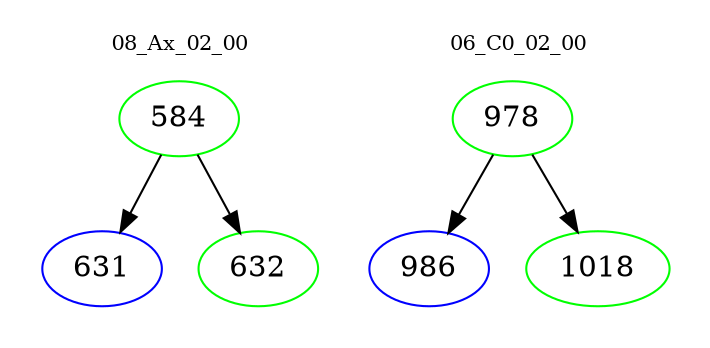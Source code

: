 digraph{
subgraph cluster_0 {
color = white
label = "08_Ax_02_00";
fontsize=10;
T0_584 [label="584", color="green"]
T0_584 -> T0_631 [color="black"]
T0_631 [label="631", color="blue"]
T0_584 -> T0_632 [color="black"]
T0_632 [label="632", color="green"]
}
subgraph cluster_1 {
color = white
label = "06_C0_02_00";
fontsize=10;
T1_978 [label="978", color="green"]
T1_978 -> T1_986 [color="black"]
T1_986 [label="986", color="blue"]
T1_978 -> T1_1018 [color="black"]
T1_1018 [label="1018", color="green"]
}
}

